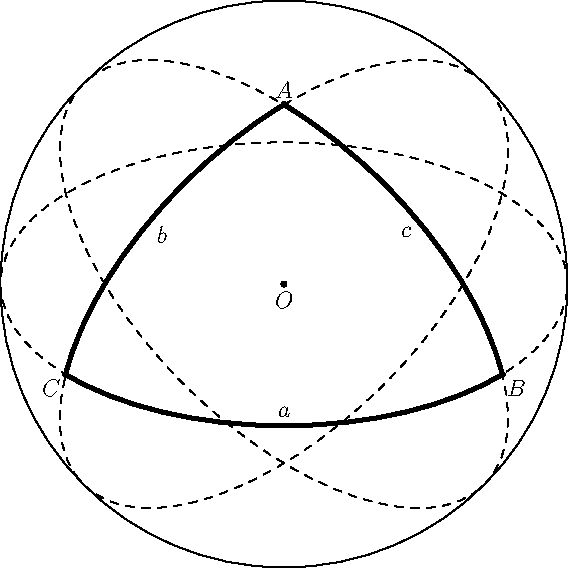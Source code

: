 if(settings.render < 0) settings.render=4;
import graph;
unitsize(5cm);
draw(circle((0,0),1),black);
draw(ellipse((0,0),1,0.5),dashed+black+linewidth(0.5));
draw(rotate(45)*ellipse((0,0),1,0.5),dashed+black+linewidth(0.5));
draw(rotate(-45)*ellipse((0,0),1,0.5),dashed+black+linewidth(0.5));
dot(Label("$O$",align=S),(0,0) );
dot(Label("$A$",align=N),(0,sqrt(0.4)) );
dot(Label("$B$",align=SE),dir(-22.5)*sqrt((20 + 6*sqrt(2))/41) );
dot(Label("$C$",align=SW),dir(-157.5)*sqrt((20 + 6*sqrt(2))/41) );
draw(rotate(45)*yscale(0.5)*arc((0,0),1,90 - degrees(atan(0.5)),90 + degrees(atan(0.5 * tan(radians(67.5))))), L=Label("$b$", position=MidPoint, align=SE),linewidth(2));
draw(rotate(-45)*yscale(0.5)*arc((0,0),1,90 + degrees(atan(0.5)),90 - degrees(atan(0.5 * tan(radians(67.5))))), L=Label("$c$", position=MidPoint, align=SW),linewidth(2));
draw(yscale(0.5)*arc((0,0),1,-90 - degrees(atan(0.5 * tan(radians(67.5)))),-90 + degrees(atan(0.5 * tan(radians(67.5))))), L=Label("$a$", position=MidPoint, align=N),linewidth(2));